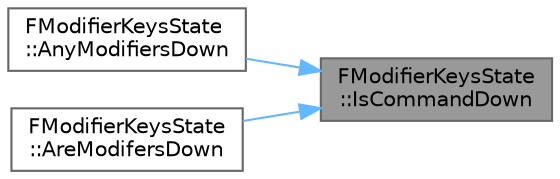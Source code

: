 digraph "FModifierKeysState::IsCommandDown"
{
 // INTERACTIVE_SVG=YES
 // LATEX_PDF_SIZE
  bgcolor="transparent";
  edge [fontname=Helvetica,fontsize=10,labelfontname=Helvetica,labelfontsize=10];
  node [fontname=Helvetica,fontsize=10,shape=box,height=0.2,width=0.4];
  rankdir="RL";
  Node1 [id="Node000001",label="FModifierKeysState\l::IsCommandDown",height=0.2,width=0.4,color="gray40", fillcolor="grey60", style="filled", fontcolor="black",tooltip="Returns true if either command key was down when this event occurred."];
  Node1 -> Node2 [id="edge1_Node000001_Node000002",dir="back",color="steelblue1",style="solid",tooltip=" "];
  Node2 [id="Node000002",label="FModifierKeysState\l::AnyModifiersDown",height=0.2,width=0.4,color="grey40", fillcolor="white", style="filled",URL="$df/da2/classFModifierKeysState.html#af5921ea8d3390560814dc3c50855cb67",tooltip=" "];
  Node1 -> Node3 [id="edge2_Node000001_Node000003",dir="back",color="steelblue1",style="solid",tooltip=" "];
  Node3 [id="Node000003",label="FModifierKeysState\l::AreModifersDown",height=0.2,width=0.4,color="grey40", fillcolor="white", style="filled",URL="$df/da2/classFModifierKeysState.html#ab4a1f917a9270c54cc8106e17da53ecc",tooltip=" "];
}
